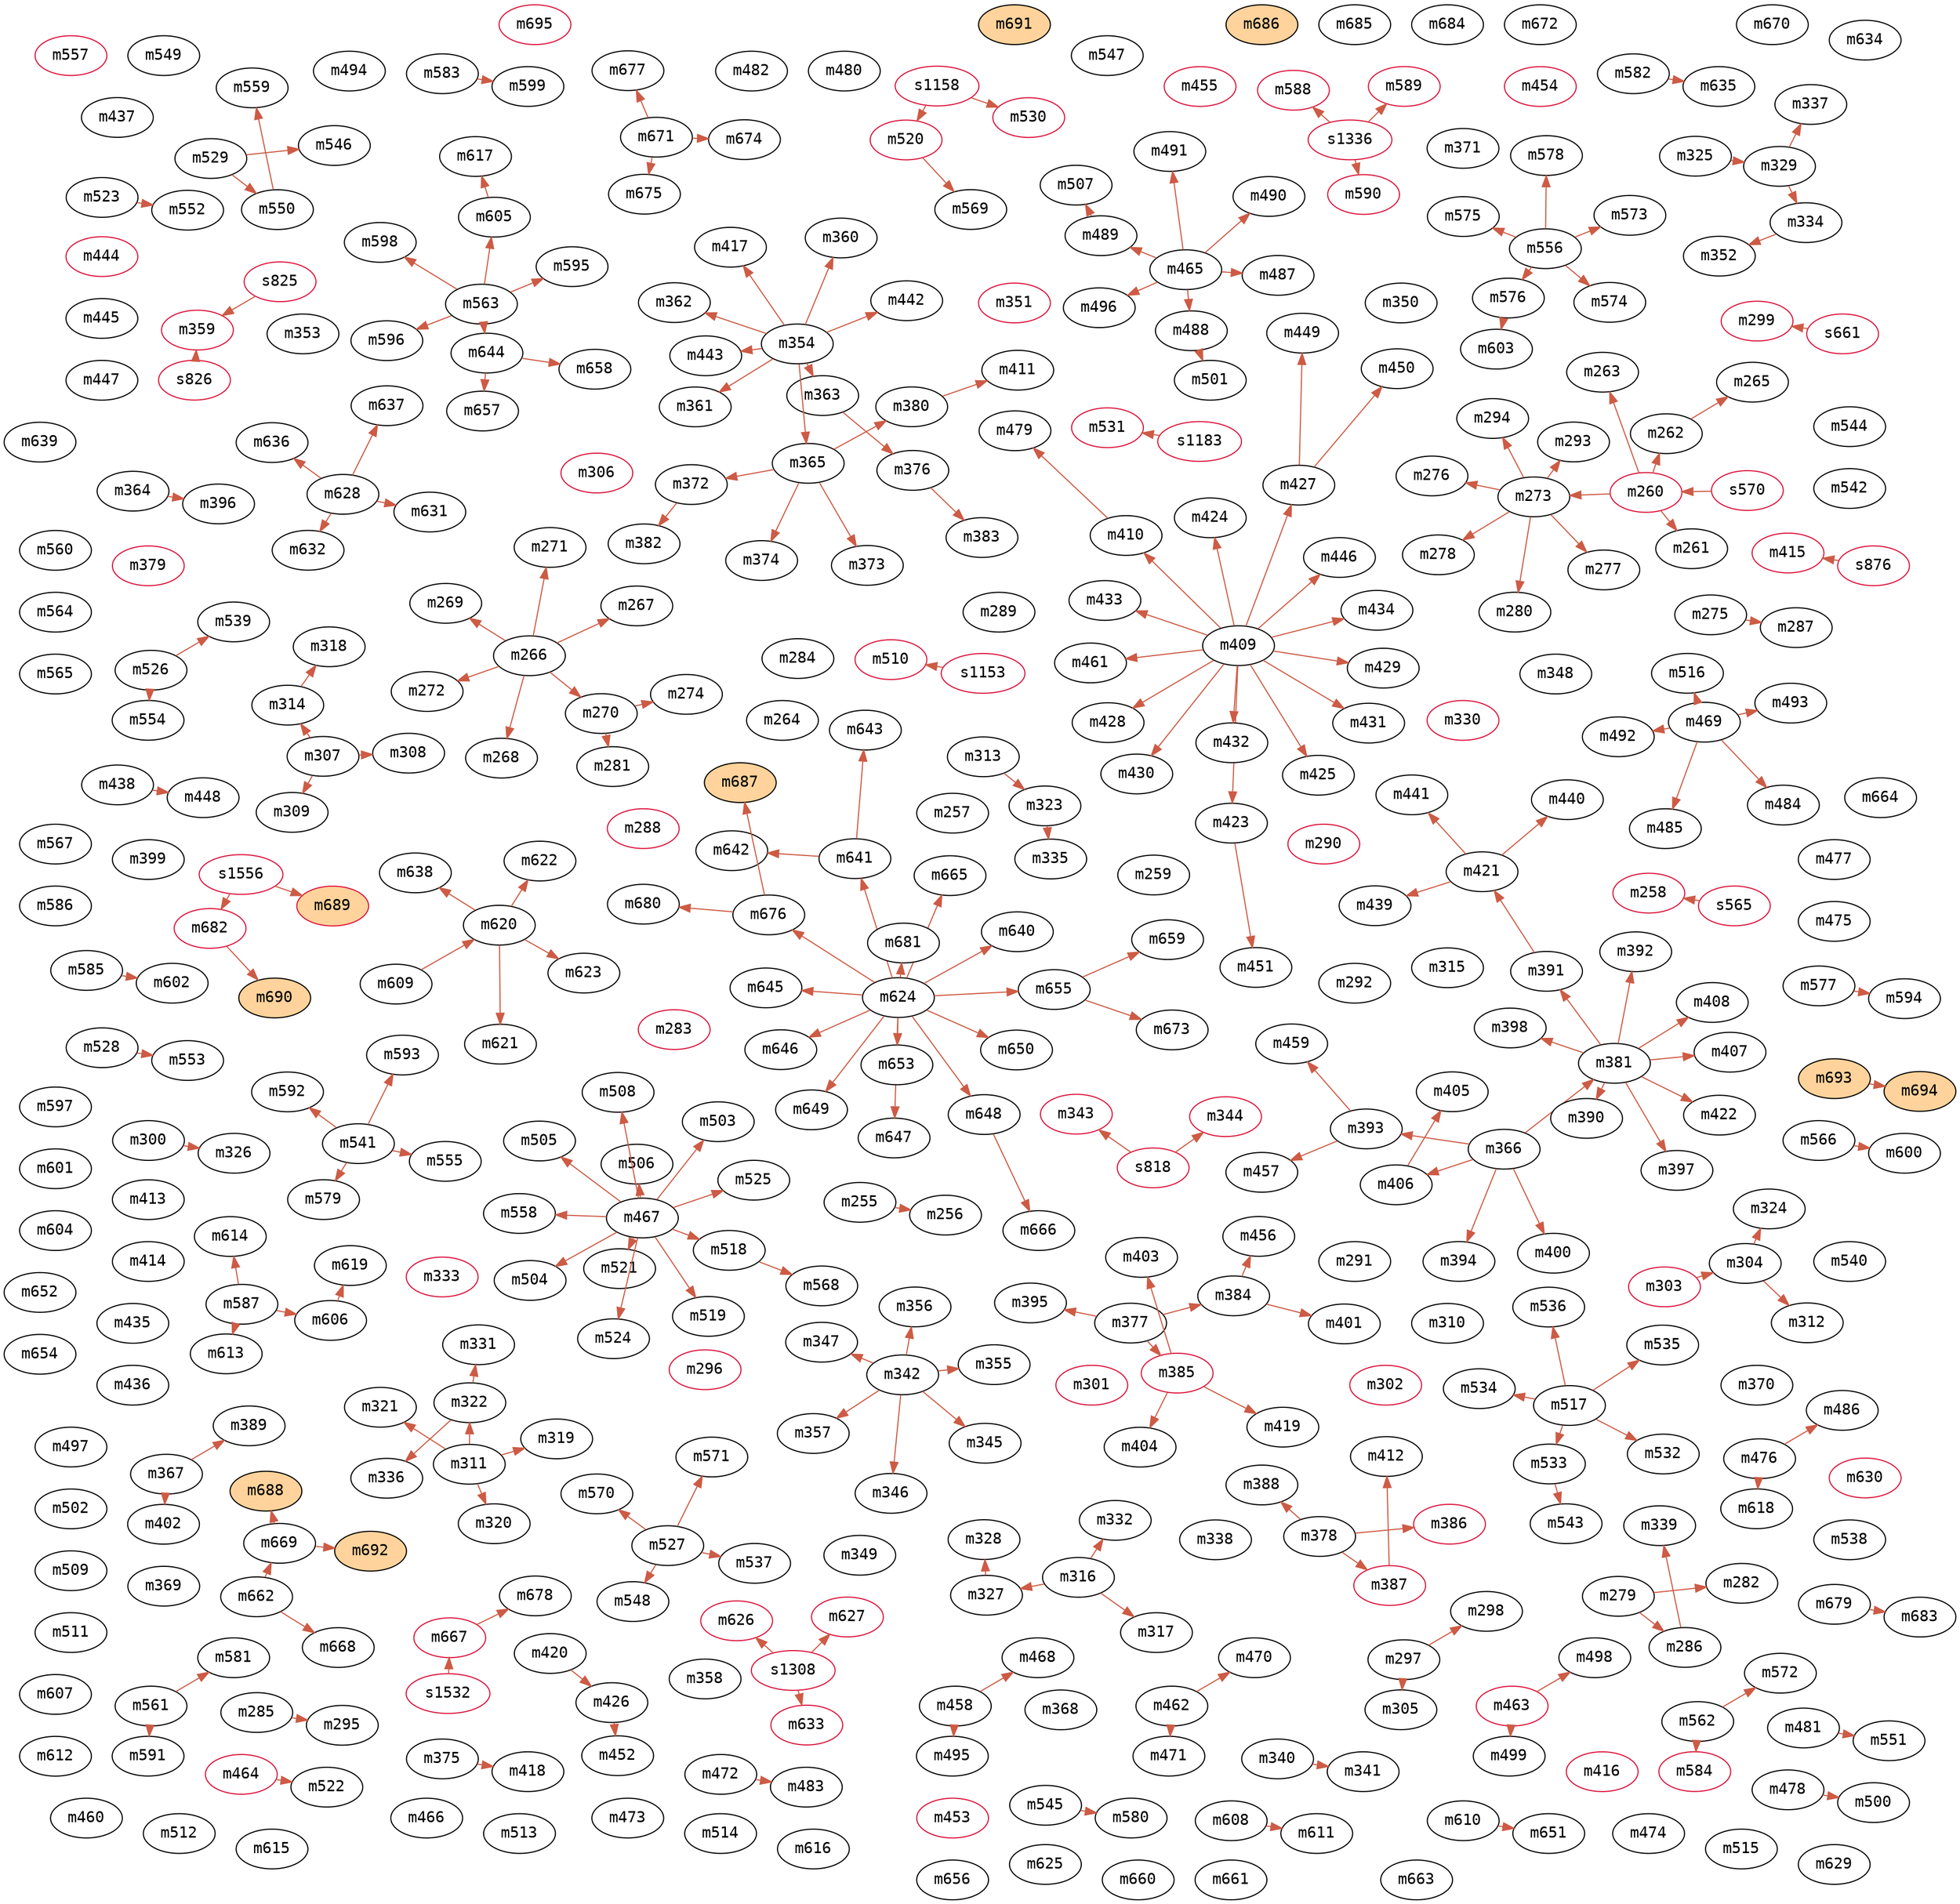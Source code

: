 digraph infections {
	graph [
		charset = "UTF-8",
		layout = fdp
	];
	node [
		fontname="Inconsolata",
		fontcolor = black,
		style = "solid,filled",
		color = black
		fillcolor = white
	];
	edge [
		color = coral3
	];
	m255;
	m256;
	m257;
	m258[color=crimson];
	m259;
	m260[color=crimson];
	m261;
	m262;
	m263;
	m264;
	m265;
	m266;
	m267;
	m268;
	m269;
	m270;
	m271;
	m272;
	m273;
	m274;
	m275;
	m276;
	m277;
	m278;
	m279;
	m280;
	m281;
	m282;
	m283[color=crimson];
	m284;
	m285;
	m286;
	m287;
	m288[color=crimson];
	m289;
	m290[color=crimson];
	m291;
	m292;
	m293;
	m294;
	m295;
	m296[color=crimson];
	m297;
	m298;
	m299[color=crimson];
	m300;
	m301[color=crimson];
	m302[color=crimson];
	m303[color=crimson];
	m304;
	m305;
	m306[color=crimson];
	m307;
	m308;
	m309;
	m310;
	m311;
	m312;
	m313;
	m314;
	m315;
	m316;
	m317;
	m318;
	m319;
	m320;
	m321;
	m322;
	m323;
	m324;
	m325;
	m326;
	m327;
	m328;
	m329;
	m330[color=crimson];
	m331;
	m332;
	m333[color=crimson];
	m334;
	m335;
	m336;
	m337;
	m338;
	m339;
	m340;
	m341;
	m342;
	m343[color=crimson];
	m344[color=crimson];
	m345;
	m346;
	m347;
	m348;
	m349;
	m350;
	m351[color=crimson];
	m352;
	m353;
	m354;
	m355;
	m356;
	m357;
	m358;
	m359[color=crimson];
	m360;
	m361;
	m362;
	m363;
	m364;
	m365;
	m366;
	m367;
	m368;
	m369;
	m370;
	m371;
	m372;
	m373;
	m374;
	m375;
	m376;
	m377;
	m378;
	m379[color=crimson];
	m380;
	m381;
	m382;
	m383;
	m384;
	m385[color=crimson];
	m386[color=crimson];
	m387[color=crimson];
	m388;
	m389;
	m390;
	m391;
	m392;
	m393;
	m394;
	m395;
	m396;
	m397;
	m398;
	m399;
	m400;
	m401;
	m402;
	m403;
	m404;
	m405;
	m406;
	m407;
	m408;
	m409;
	m410;
	m411;
	m412;
	m413;
	m414;
	m415[color=crimson];
	m416[color=crimson];
	m417;
	m418;
	m419;
	m420;
	m421;
	m422;
	m423;
	m424;
	m425;
	m426;
	m427;
	m428;
	m429;
	m430;
	m431;
	m432;
	m433;
	m434;
	m435;
	m436;
	m437;
	m438;
	m439;
	m440;
	m441;
	m442;
	m443;
	m444[color=crimson];
	m445;
	m446;
	m447;
	m448;
	m449;
	m450;
	m451;
	m452;
	m453[color=crimson];
	m454[color=crimson];
	m455[color=crimson];
	m456;
	m457;
	m458;
	m459;
	m460;
	m461;
	m462;
	m463[color=crimson];
	m464[color=crimson];
	m465;
	m466;
	m467;
	m468;
	m469;
	m470;
	m471;
	m472;
	m473;
	m474;
	m475;
	m476;
	m477;
	m478;
	m479;
	m480;
	m481;
	m482;
	m483;
	m484;
	m485;
	m486;
	m487;
	m488;
	m489;
	m490;
	m491;
	m492;
	m493;
	m494;
	m495;
	m496;
	m497;
	m498;
	m499;
	m500;
	m501;
	m502;
	m503;
	m504;
	m505;
	m506;
	m507;
	m508;
	m509;
	m510[color=crimson];
	m511;
	m512;
	m513;
	m514;
	m515;
	m516;
	m517;
	m518;
	m519;
	m520[color=crimson];
	m521;
	m522;
	m523;
	m524;
	m525;
	m526;
	m527;
	m528;
	m529;
	m530[color=crimson];
	m531[color=crimson];
	m532;
	m533;
	m534;
	m535;
	m536;
	m537;
	m538;
	m539;
	m540;
	m541;
	m542;
	m543;
	m544;
	m545;
	m546;
	m547;
	m548;
	m549;
	m550;
	m551;
	m552;
	m553;
	m554;
	m555;
	m556;
	m557[color=crimson];
	m558;
	m559;
	m560;
	m561;
	m562;
	m563;
	m564;
	m565;
	m566;
	m567;
	m568;
	m569;
	m570;
	m571;
	m572;
	m573;
	m574;
	m575;
	m576;
	m577;
	m578;
	m579;
	m580;
	m581;
	m582;
	m583;
	m584[color=crimson];
	m585;
	m586;
	m587;
	m588[color=crimson];
	m589[color=crimson];
	m590[color=crimson];
	m591;
	m592;
	m593;
	m594;
	m595;
	m596;
	m597;
	m598;
	m599;
	m600;
	m601;
	m602;
	m603;
	m604;
	m605;
	m606;
	m607;
	m608;
	m609;
	m610;
	m611;
	m612;
	m613;
	m614;
	m615;
	m616;
	m617;
	m618;
	m619;
	m620;
	m621;
	m622;
	m623;
	m624;
	m625;
	m626[color=crimson];
	m627[color=crimson];
	m628;
	m629;
	m630[color=crimson];
	m631;
	m632;
	m633[color=crimson];
	m634;
	m635;
	m636;
	m637;
	m638;
	m639;
	m640;
	m641;
	m642;
	m643;
	m644;
	m645;
	m646;
	m647;
	m648;
	m649;
	m650;
	m651;
	m652;
	m653;
	m654;
	m655;
	m656;
	m657;
	m658;
	m659;
	m660;
	m661;
	m662;
	m663;
	m664;
	m665;
	m666;
	m667[color=crimson];
	m668;
	m669;
	m670;
	m671;
	m672;
	m673;
	m674;
	m675;
	m676;
	m677;
	m678;
	m679;
	m680;
	m681;
	m682[color=crimson];
	m683;
	m684;
	m685;
	m686[fillcolor=burlywood1];
	m687[fillcolor=burlywood1];
	m688[fillcolor=burlywood1];
	m689[color=crimson,fillcolor=burlywood1];
	m690[fillcolor=burlywood1];
	m691[fillcolor=burlywood1];
	m692[fillcolor=burlywood1];
	m693[fillcolor=burlywood1];
	m694[fillcolor=burlywood1];
	m695[color=crimson];
	s1153[color=crimson];
	s1158[color=crimson];
	s1183[color=crimson];
	s1308[color=crimson];
	s1336[color=crimson];
	s1532[color=crimson];
	s1556[color=crimson];
	s565[color=crimson];
	s570[color=crimson];
	s661[color=crimson];
	s818[color=crimson];
	s825[color=crimson];
	s826[color=crimson];
	s876[color=crimson];
	m255->m256;
	s565->m258;
	s570->m260;
	m260->m261;
	m260->m262;
	m260->m263;
	m262->m265;
	m266->m267;
	m266->m268;
	m266->m269;
	m266->m270;
	m266->m271;
	m266->m272;
	m260->m273;
	m270->m274;
	m273->m276;
	m273->m277;
	m273->m278;
	m273->m280;
	m270->m281;
	m279->m282;
	m279->m286;
	m275->m287;
	m273->m293;
	m273->m294;
	m285->m295;
	m297->m298;
	s661->m299;
	m303->m304;
	m297->m305;
	m307->m308;
	m307->m309;
	m304->m312;
	m307->m314;
	m316->m317;
	m314->m318;
	m311->m319;
	m311->m320;
	m311->m321;
	m311->m322;
	m313->m323;
	m304->m324;
	m300->m326;
	m316->m327;
	m327->m328;
	m325->m329;
	m322->m331;
	m316->m332;
	m329->m334;
	m323->m335;
	m322->m336;
	m329->m337;
	m286->m339;
	m340->m341;
	s818->m343;
	s818->m344;
	m342->m345;
	m342->m346;
	m342->m347;
	m334->m352;
	m342->m355;
	m342->m356;
	m342->m357;
	s825->m359;
	s826->m359;
	m354->m360;
	m354->m361;
	m354->m362;
	m354->m363;
	m354->m365;
	m365->m372;
	m365->m373;
	m365->m374;
	m363->m376;
	m365->m380;
	m366->m381;
	m372->m382;
	m376->m383;
	m377->m384;
	m377->m385;
	m378->m386;
	m378->m387;
	m378->m388;
	m367->m389;
	m381->m390;
	m381->m391;
	m381->m392;
	m366->m393;
	m366->m394;
	m377->m395;
	m364->m396;
	m381->m397;
	m381->m398;
	m366->m400;
	m384->m401;
	m367->m402;
	m385->m403;
	m385->m404;
	m406->m405;
	m366->m406;
	m381->m407;
	m381->m408;
	m409->m410;
	m380->m411;
	m387->m412;
	s876->m415;
	m354->m417;
	m375->m418;
	m385->m419;
	m391->m421;
	m381->m422;
	m409->m423;
	m409->m424;
	m409->m425;
	m420->m426;
	m409->m427;
	m409->m428;
	m409->m429;
	m409->m430;
	m409->m431;
	m409->m432;
	m409->m433;
	m409->m434;
	m421->m439;
	m421->m440;
	m421->m441;
	m354->m442;
	m354->m443;
	m409->m446;
	m438->m448;
	m427->m449;
	m427->m450;
	m423->m451;
	m426->m452;
	m384->m456;
	m393->m457;
	m393->m459;
	m409->m461;
	m458->m468;
	m462->m470;
	m462->m471;
	m410->m479;
	m472->m483;
	m469->m484;
	m469->m485;
	m476->m486;
	m465->m487;
	m465->m488;
	m465->m489;
	m465->m490;
	m465->m491;
	m469->m492;
	m469->m493;
	m458->m495;
	m465->m496;
	m463->m498;
	m463->m499;
	m478->m500;
	m488->m501;
	m467->m503;
	m467->m504;
	m467->m505;
	m467->m506;
	m489->m507;
	m467->m508;
	s1153->m510;
	m469->m516;
	m467->m518;
	m467->m519;
	s1158->m520;
	m467->m521;
	m464->m522;
	m467->m524;
	m467->m525;
	s1158->m530;
	s1183->m531;
	m517->m532;
	m517->m533;
	m517->m534;
	m517->m535;
	m517->m536;
	m527->m537;
	m526->m539;
	m533->m543;
	m529->m546;
	m527->m548;
	m529->m550;
	m481->m551;
	m523->m552;
	m528->m553;
	m526->m554;
	m541->m555;
	m467->m558;
	m550->m559;
	m518->m568;
	m520->m569;
	m527->m570;
	m527->m571;
	m562->m572;
	m556->m573;
	m556->m574;
	m556->m575;
	m556->m576;
	m556->m578;
	m541->m579;
	m545->m580;
	m561->m581;
	m562->m584;
	s1336->m588;
	s1336->m589;
	s1336->m590;
	m561->m591;
	m541->m592;
	m541->m593;
	m577->m594;
	m563->m595;
	m563->m596;
	m563->m598;
	m583->m599;
	m566->m600;
	m585->m602;
	m576->m603;
	m563->m605;
	m587->m606;
	m608->m611;
	m587->m613;
	m587->m614;
	m605->m617;
	m476->m618;
	m606->m619;
	m609->m620;
	m620->m621;
	m620->m622;
	m620->m623;
	s1308->m626;
	s1308->m627;
	m628->m631;
	m628->m632;
	s1308->m633;
	m582->m635;
	m628->m636;
	m628->m637;
	m620->m638;
	m624->m640;
	m624->m641;
	m641->m642;
	m641->m643;
	m563->m644;
	m624->m645;
	m624->m646;
	m624->m647;
	m624->m648;
	m624->m649;
	m624->m650;
	m610->m651;
	m624->m653;
	m624->m655;
	m644->m657;
	m644->m658;
	m655->m659;
	m624->m665;
	m648->m666;
	s1532->m667;
	m662->m668;
	m662->m669;
	m655->m673;
	m671->m674;
	m671->m675;
	m624->m676;
	m671->m677;
	m667->m678;
	m676->m680;
	m624->m681;
	s1556->m682;
	m679->m683;
	m676->m687;
	m669->m688;
	s1556->m689;
	m682->m690;
	m669->m692;
	m693->m694;
}
